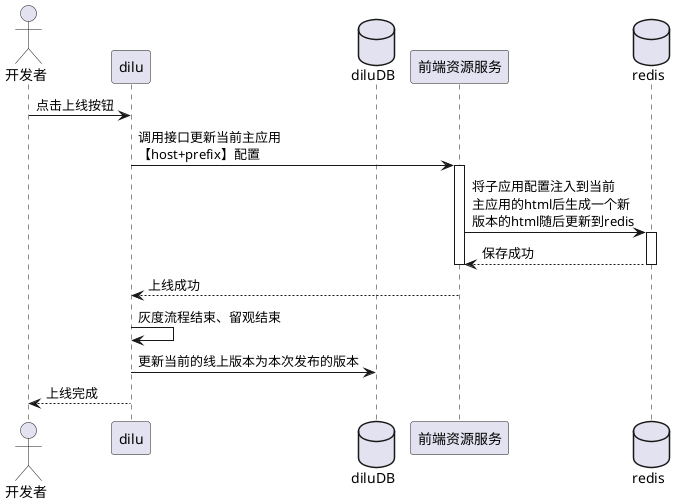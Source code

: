 @startuml 微前端加载时序
!pragma teoz true

' actor 用户 as browser
actor 开发者 as depBrowser
participant dilu
database diluDB
participant 前端资源服务
database redis

depBrowser -> dilu: 点击上线按钮
dilu -> 前端资源服务: 调用接口更新当前主应用\n【host+prefix】配置
' dilu -> cdn: 将新版子应用信息生成.json文件发布到cdn
' cdn --> dilu: 发布成功
' dilu -> kconf: 更新当前的
activate 前端资源服务
前端资源服务 -> redis: 将子应用配置注入到当前\n主应用的html后生成一个新\n版本的html随后更新到redis
activate redis
redis --> 前端资源服务: 保存成功
deactivate redis
deactivate 前端资源服务
前端资源服务 --> dilu: 上线成功
dilu -> dilu: 灰度流程结束、留观结束
dilu -> diluDB: 更新当前的线上版本为本次发布的版本
dilu --> depBrowser: 上线完成

' browser -> 前端资源服务: 请求主应用html
' activate 前端资源服务
' 前端资源服务 -> redis: 根据host+prefix获取对应\nhtml资源、自应用资源信息
' activate redis
' redis --> 前端资源服务: 返回对应html资源、mget资源信息
' deactivate redis
' group #LightGreen 依赖注入过程
'   前端资源服务 -> 前端资源服务: 以script标签形式把子应用资源\n内容注入依赖信息到html
' end
' 前端资源服务 --> browser: 返回对应的主应用html资源

' deactivate 前端资源服务

@enduml